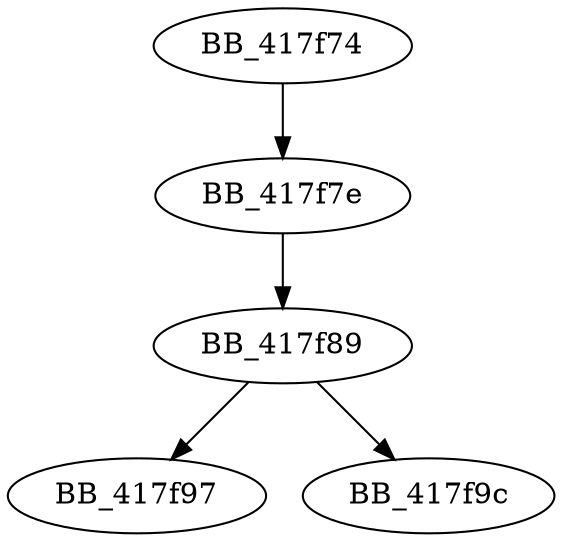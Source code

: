 DiGraph ___onexitinit{
BB_417f74->BB_417f7e
BB_417f7e->BB_417f89
BB_417f89->BB_417f97
BB_417f89->BB_417f9c
}
